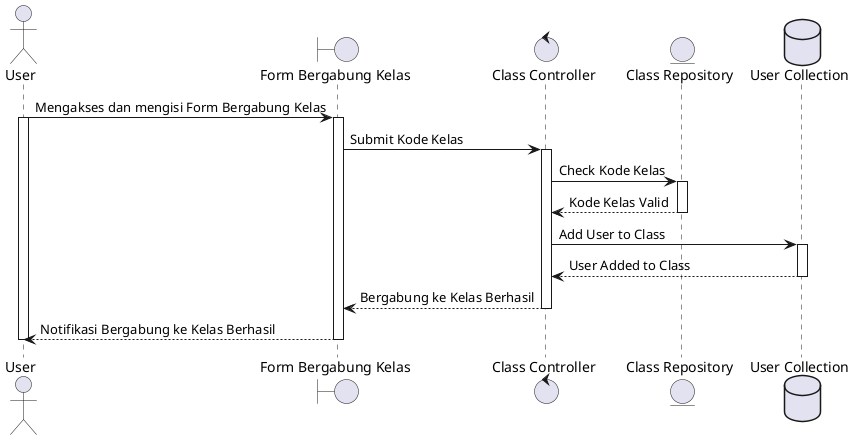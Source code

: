 @startuml

actor User as User
boundary "Form Bergabung Kelas" as UI
control "Class Controller" as ClassController
entity "Class Repository" as ClassDatabase
database "User Collection" as UserCollection

User -> UI : Mengakses dan mengisi Form Bergabung Kelas
activate User
activate UI
UI -> ClassController : Submit Kode Kelas
activate ClassController
ClassController -> ClassDatabase : Check Kode Kelas
activate ClassDatabase
ClassDatabase --> ClassController : Kode Kelas Valid
deactivate ClassDatabase
ClassController -> UserCollection : Add User to Class
activate UserCollection
UserCollection --> ClassController : User Added to Class
deactivate UserCollection
ClassController --> UI : Bergabung ke Kelas Berhasil
deactivate ClassController
UI --> User : Notifikasi Bergabung ke Kelas Berhasil
deactivate UI
deactivate User

@enduml
